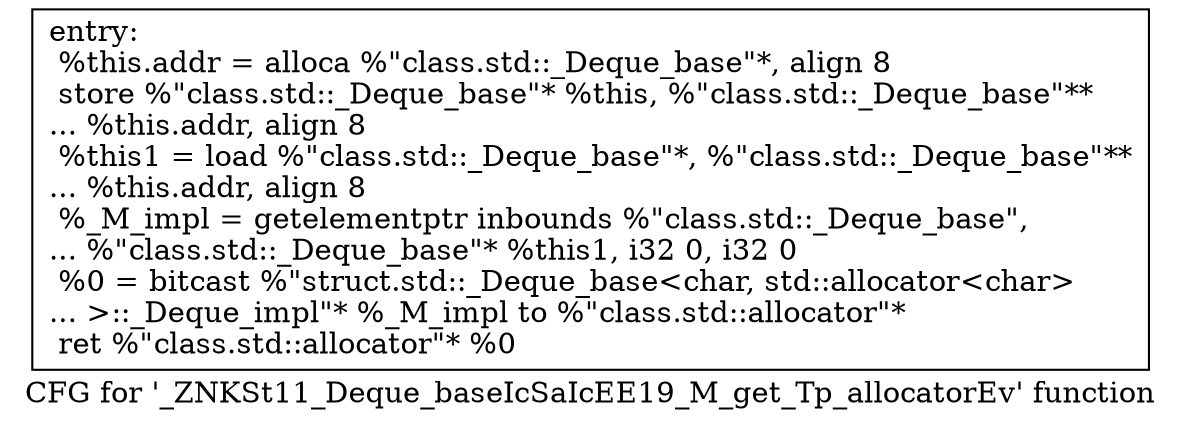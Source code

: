 digraph "CFG for '_ZNKSt11_Deque_baseIcSaIcEE19_M_get_Tp_allocatorEv' function" {
	label="CFG for '_ZNKSt11_Deque_baseIcSaIcEE19_M_get_Tp_allocatorEv' function";

	Node0x6b7b8e0 [shape=record,label="{entry:\l  %this.addr = alloca %\"class.std::_Deque_base\"*, align 8\l  store %\"class.std::_Deque_base\"* %this, %\"class.std::_Deque_base\"**\l... %this.addr, align 8\l  %this1 = load %\"class.std::_Deque_base\"*, %\"class.std::_Deque_base\"**\l... %this.addr, align 8\l  %_M_impl = getelementptr inbounds %\"class.std::_Deque_base\",\l... %\"class.std::_Deque_base\"* %this1, i32 0, i32 0\l  %0 = bitcast %\"struct.std::_Deque_base\<char, std::allocator\<char\>\l... \>::_Deque_impl\"* %_M_impl to %\"class.std::allocator\"*\l  ret %\"class.std::allocator\"* %0\l}"];
}
